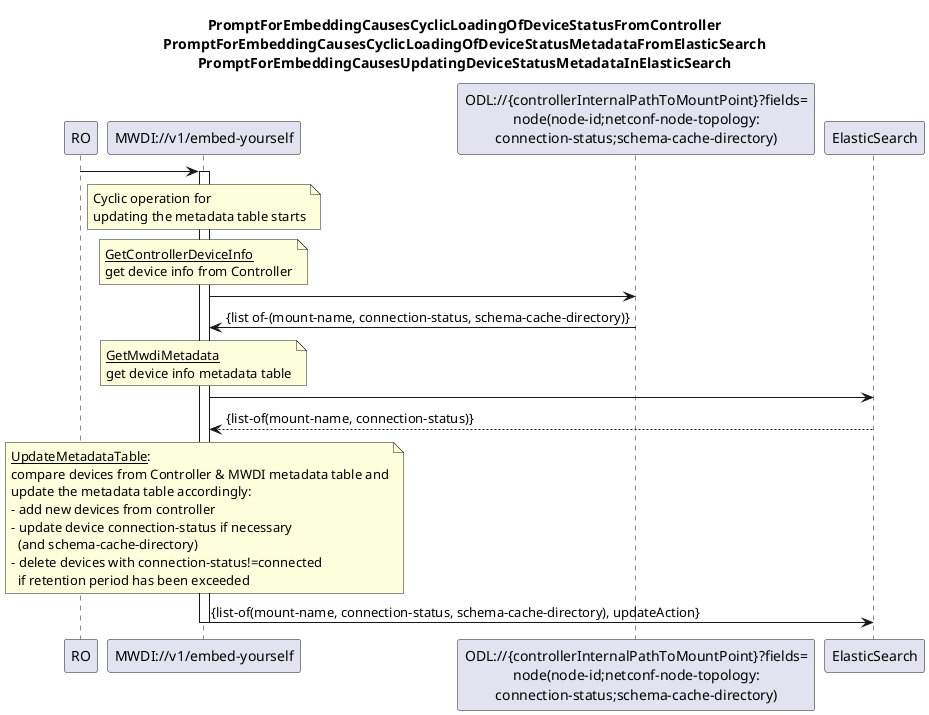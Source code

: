 @startuml 00x_CyclicOperationBasedDeviceStatusSync
skinparam responseMessageBelowArrow true

title
PromptForEmbeddingCausesCyclicLoadingOfDeviceStatusFromController
PromptForEmbeddingCausesCyclicLoadingOfDeviceStatusMetadataFromElasticSearch
PromptForEmbeddingCausesUpdatingDeviceStatusMetadataInElasticSearch
end title

participant "RO" as ro
participant "MWDI://v1/embed-yourself" as mwdi
participant "ODL://{controllerInternalPathToMountPoint}?fields=\nnode(node-id;netconf-node-topology:\nconnection-status;schema-cache-directory)" as odlConnectionStatus
participant "ElasticSearch" as es

ro -> mwdi
activate mwdi

note over mwdi
Cyclic operation for 
updating the metadata table starts
end note

'get device info from Controller
note over mwdi
  <u>GetControllerDeviceInfo</u>
  get device info from Controller
end note
mwdi -> odlConnectionStatus
odlConnectionStatus -> mwdi: {list of-(mount-name, connection-status, schema-cache-directory)}

'get relevant MWDI metadata table info ElasticSearch
note over mwdi
  <u>GetMwdiMetadata</u>
  get device info metadata table
end note
mwdi -> es
es --> mwdi: {list-of(mount-name, connection-status)}

note over mwdi
<u>UpdateMetadataTable</u>:
compare devices from Controller & MWDI metadata table and
update the metadata table accordingly:
- add new devices from controller
- update device connection-status if necessary 
  (and schema-cache-directory)
- delete devices with connection-status!=connected 
  if retention period has been exceeded
end note

mwdi -> es: {list-of(mount-name, connection-status, schema-cache-directory), updateAction}
deactivate mwdi

@enduml